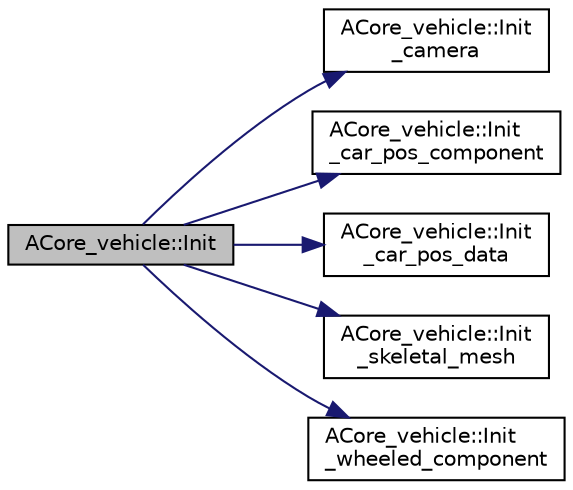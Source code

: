 digraph "ACore_vehicle::Init"
{
 // LATEX_PDF_SIZE
  edge [fontname="Helvetica",fontsize="10",labelfontname="Helvetica",labelfontsize="10"];
  node [fontname="Helvetica",fontsize="10",shape=record];
  rankdir="LR";
  Node1 [label="ACore_vehicle::Init",height=0.2,width=0.4,color="black", fillcolor="grey75", style="filled", fontcolor="black",tooltip="차량 종류에 따라 초기화"];
  Node1 -> Node2 [color="midnightblue",fontsize="10",style="solid"];
  Node2 [label="ACore_vehicle::Init\l_camera",height=0.2,width=0.4,color="black", fillcolor="white", style="filled",URL="$class_a_core__vehicle.html#a94463cecf3e4be14978df971e99c442d",tooltip="카메라 컴포넌트 초기화"];
  Node1 -> Node3 [color="midnightblue",fontsize="10",style="solid"];
  Node3 [label="ACore_vehicle::Init\l_car_pos_component",height=0.2,width=0.4,color="black", fillcolor="white", style="filled",URL="$class_a_core__vehicle.html#a6272a2c5dbe08aab73822ed9185c5ea2",tooltip=" "];
  Node1 -> Node4 [color="midnightblue",fontsize="10",style="solid"];
  Node4 [label="ACore_vehicle::Init\l_car_pos_data",height=0.2,width=0.4,color="black", fillcolor="white", style="filled",URL="$class_a_core__vehicle.html#a3f0aeaed9e81e356d560b46532ed7312",tooltip="자동차 문짝 및 좌석 위치 초기화"];
  Node1 -> Node5 [color="midnightblue",fontsize="10",style="solid"];
  Node5 [label="ACore_vehicle::Init\l_skeletal_mesh",height=0.2,width=0.4,color="black", fillcolor="white", style="filled",URL="$class_a_core__vehicle.html#a6729095072ee512814c21356b5751bd1",tooltip="차량 메시 초기화"];
  Node1 -> Node6 [color="midnightblue",fontsize="10",style="solid"];
  Node6 [label="ACore_vehicle::Init\l_wheeled_component",height=0.2,width=0.4,color="black", fillcolor="white", style="filled",URL="$class_a_core__vehicle.html#aaa5be8e81b3b2cf9db11e25bd747ae85",tooltip="차량 바퀴 컴포넌트 초기화"];
}
